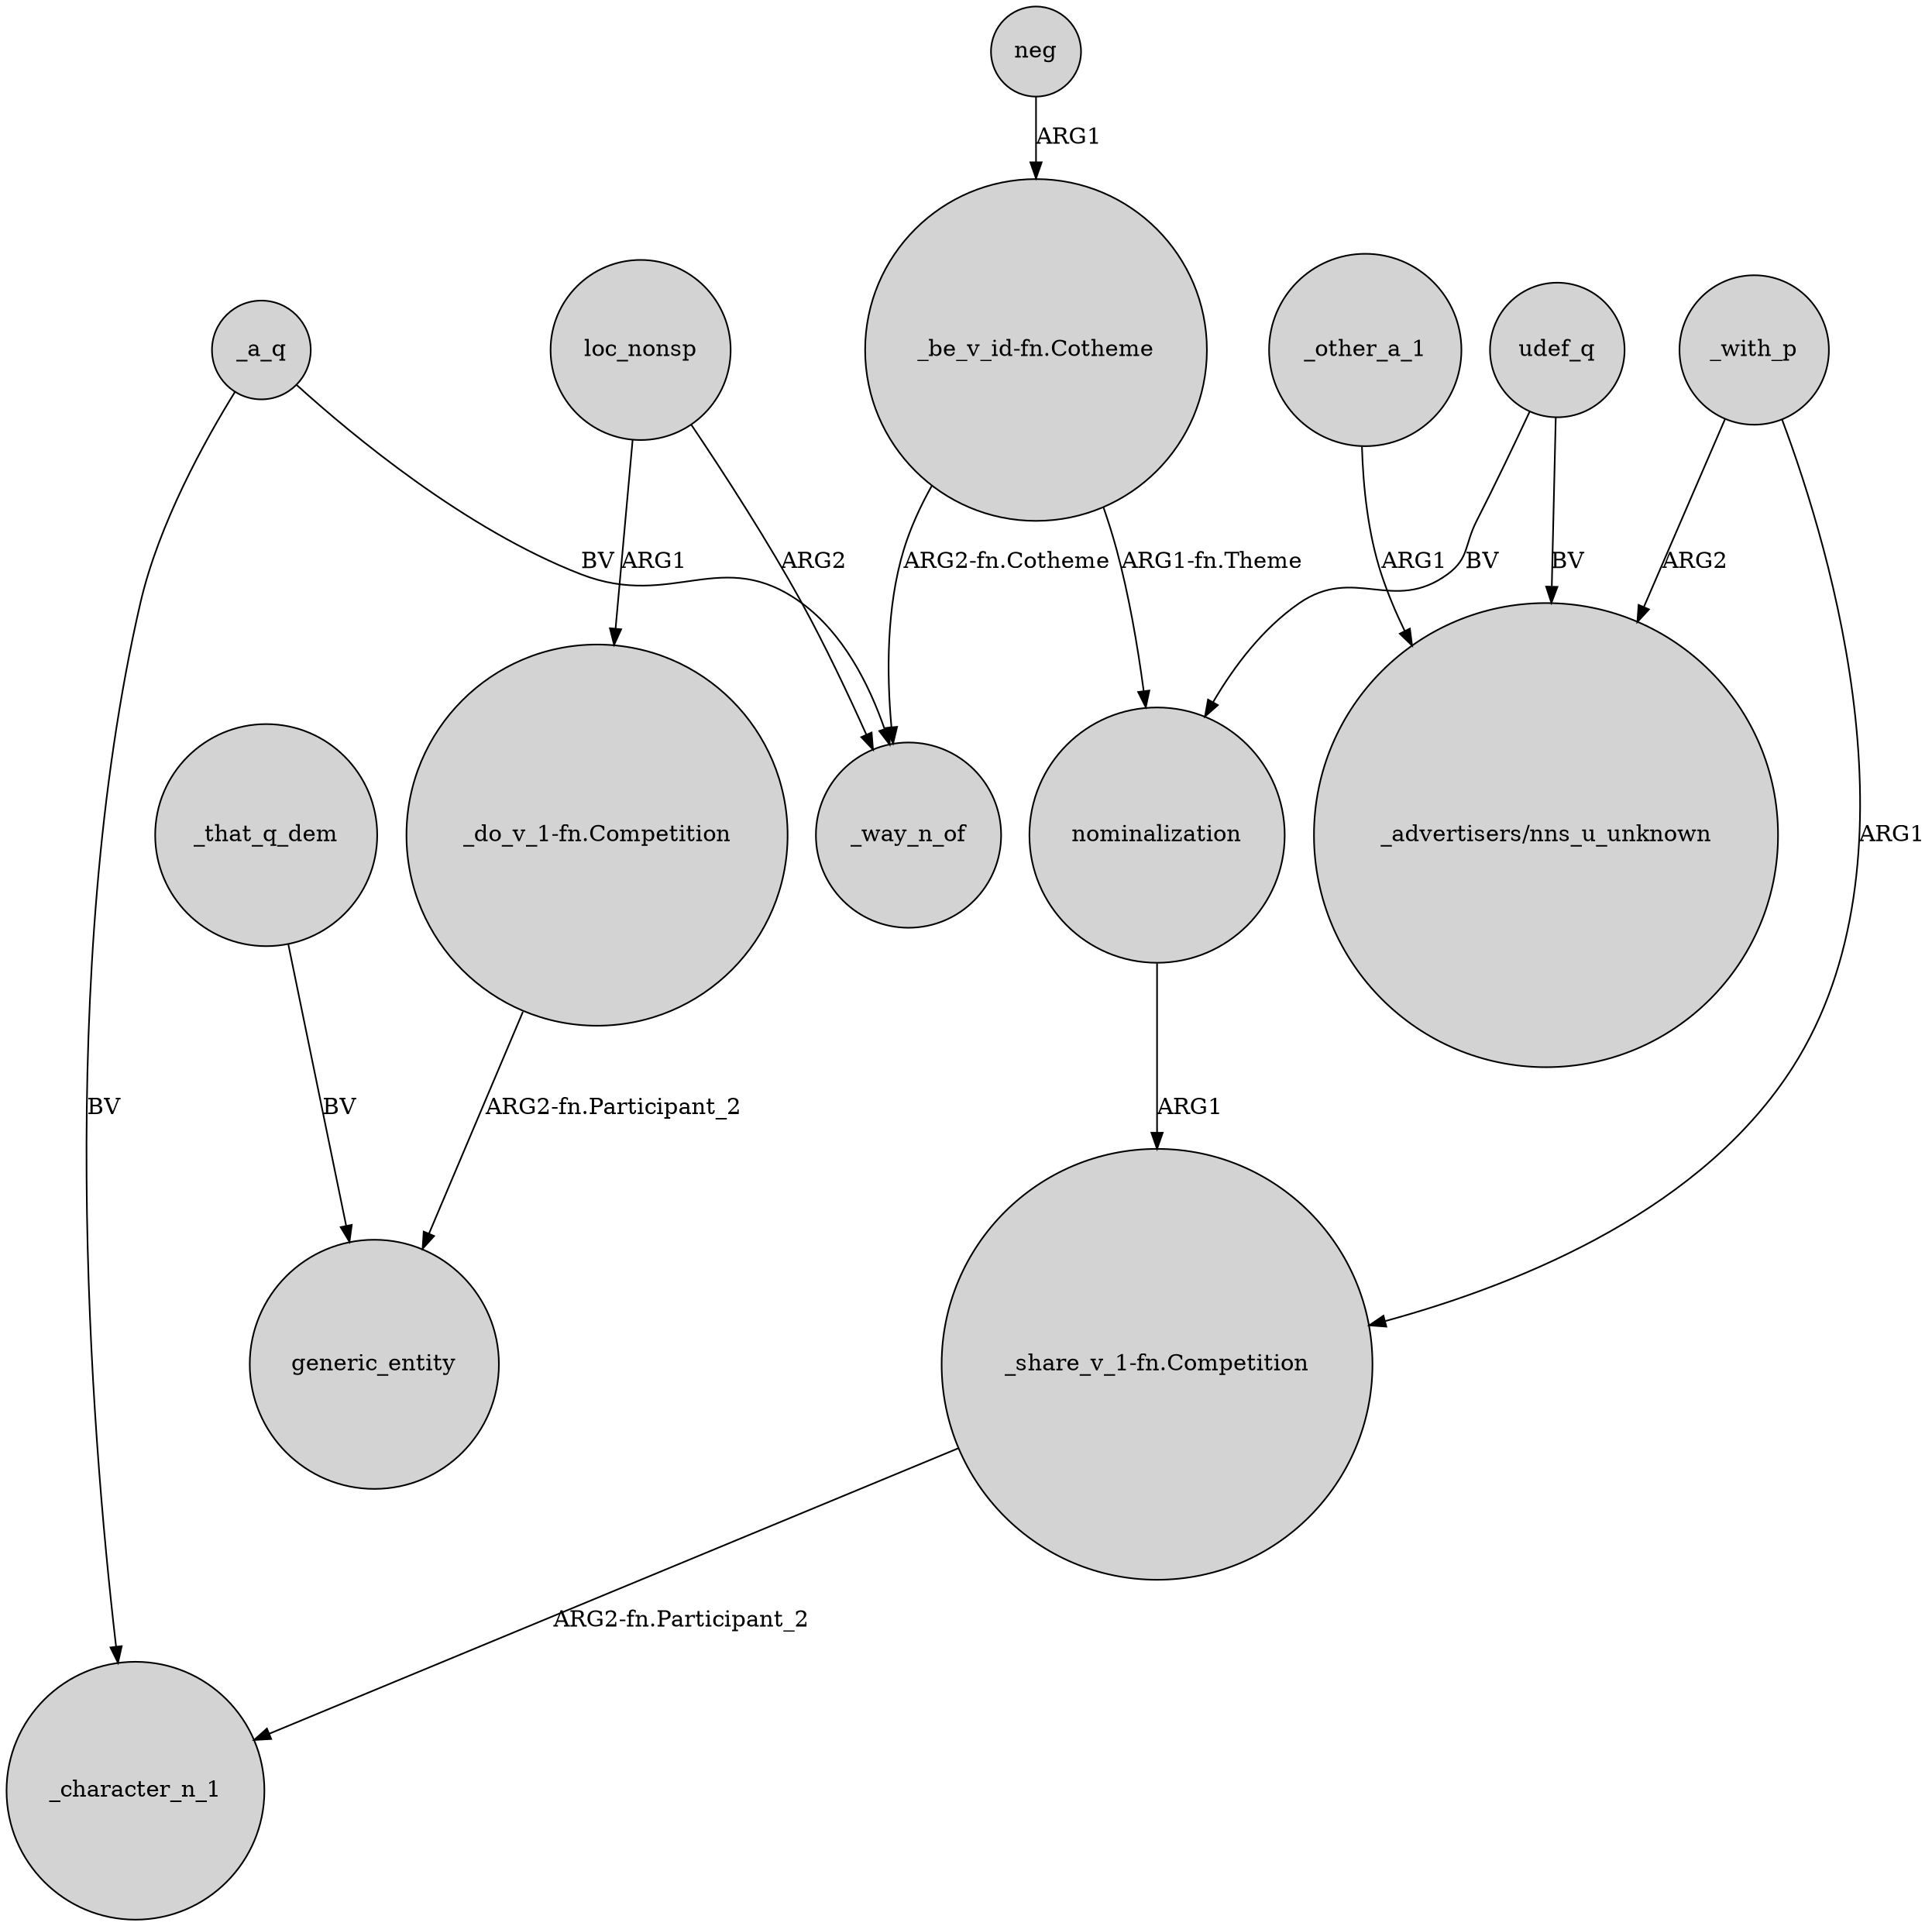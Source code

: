 digraph {
	node [shape=circle style=filled]
	loc_nonsp -> _way_n_of [label=ARG2]
	"_share_v_1-fn.Competition" -> _character_n_1 [label="ARG2-fn.Participant_2"]
	neg -> "_be_v_id-fn.Cotheme" [label=ARG1]
	_other_a_1 -> "_advertisers/nns_u_unknown" [label=ARG1]
	"_be_v_id-fn.Cotheme" -> _way_n_of [label="ARG2-fn.Cotheme"]
	_a_q -> _way_n_of [label=BV]
	"_do_v_1-fn.Competition" -> generic_entity [label="ARG2-fn.Participant_2"]
	nominalization -> "_share_v_1-fn.Competition" [label=ARG1]
	_that_q_dem -> generic_entity [label=BV]
	_with_p -> "_advertisers/nns_u_unknown" [label=ARG2]
	_with_p -> "_share_v_1-fn.Competition" [label=ARG1]
	udef_q -> "_advertisers/nns_u_unknown" [label=BV]
	_a_q -> _character_n_1 [label=BV]
	loc_nonsp -> "_do_v_1-fn.Competition" [label=ARG1]
	udef_q -> nominalization [label=BV]
	"_be_v_id-fn.Cotheme" -> nominalization [label="ARG1-fn.Theme"]
}
